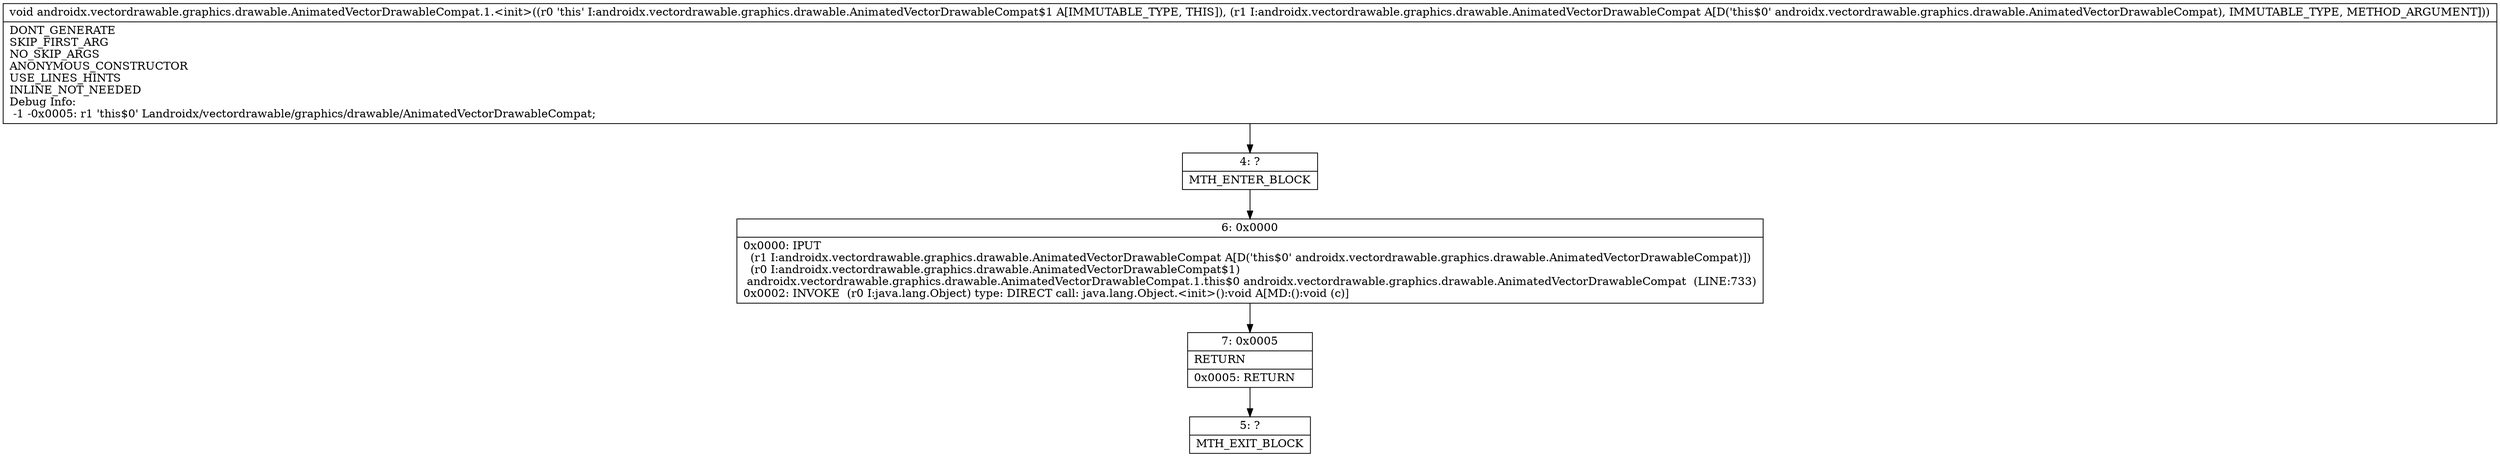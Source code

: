 digraph "CFG forandroidx.vectordrawable.graphics.drawable.AnimatedVectorDrawableCompat.1.\<init\>(Landroidx\/vectordrawable\/graphics\/drawable\/AnimatedVectorDrawableCompat;)V" {
Node_4 [shape=record,label="{4\:\ ?|MTH_ENTER_BLOCK\l}"];
Node_6 [shape=record,label="{6\:\ 0x0000|0x0000: IPUT  \l  (r1 I:androidx.vectordrawable.graphics.drawable.AnimatedVectorDrawableCompat A[D('this$0' androidx.vectordrawable.graphics.drawable.AnimatedVectorDrawableCompat)])\l  (r0 I:androidx.vectordrawable.graphics.drawable.AnimatedVectorDrawableCompat$1)\l androidx.vectordrawable.graphics.drawable.AnimatedVectorDrawableCompat.1.this$0 androidx.vectordrawable.graphics.drawable.AnimatedVectorDrawableCompat  (LINE:733)\l0x0002: INVOKE  (r0 I:java.lang.Object) type: DIRECT call: java.lang.Object.\<init\>():void A[MD:():void (c)]\l}"];
Node_7 [shape=record,label="{7\:\ 0x0005|RETURN\l|0x0005: RETURN   \l}"];
Node_5 [shape=record,label="{5\:\ ?|MTH_EXIT_BLOCK\l}"];
MethodNode[shape=record,label="{void androidx.vectordrawable.graphics.drawable.AnimatedVectorDrawableCompat.1.\<init\>((r0 'this' I:androidx.vectordrawable.graphics.drawable.AnimatedVectorDrawableCompat$1 A[IMMUTABLE_TYPE, THIS]), (r1 I:androidx.vectordrawable.graphics.drawable.AnimatedVectorDrawableCompat A[D('this$0' androidx.vectordrawable.graphics.drawable.AnimatedVectorDrawableCompat), IMMUTABLE_TYPE, METHOD_ARGUMENT]))  | DONT_GENERATE\lSKIP_FIRST_ARG\lNO_SKIP_ARGS\lANONYMOUS_CONSTRUCTOR\lUSE_LINES_HINTS\lINLINE_NOT_NEEDED\lDebug Info:\l  \-1 \-0x0005: r1 'this$0' Landroidx\/vectordrawable\/graphics\/drawable\/AnimatedVectorDrawableCompat;\l}"];
MethodNode -> Node_4;Node_4 -> Node_6;
Node_6 -> Node_7;
Node_7 -> Node_5;
}

